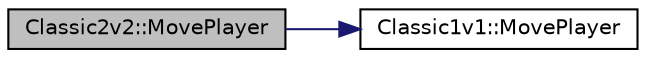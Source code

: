 digraph G
{
  edge [fontname="Helvetica",fontsize="10",labelfontname="Helvetica",labelfontsize="10"];
  node [fontname="Helvetica",fontsize="10",shape=record];
  rankdir="LR";
  Node1 [label="Classic2v2::MovePlayer",height=0.2,width=0.4,color="black", fillcolor="grey75", style="filled" fontcolor="black"];
  Node1 -> Node2 [color="midnightblue",fontsize="10",style="solid",fontname="Helvetica"];
  Node2 [label="Classic1v1::MovePlayer",height=0.2,width=0.4,color="black", fillcolor="white", style="filled",URL="$namespace_classic1v1.html#a74e7807fac34e205644c7f12b979abc3"];
}
